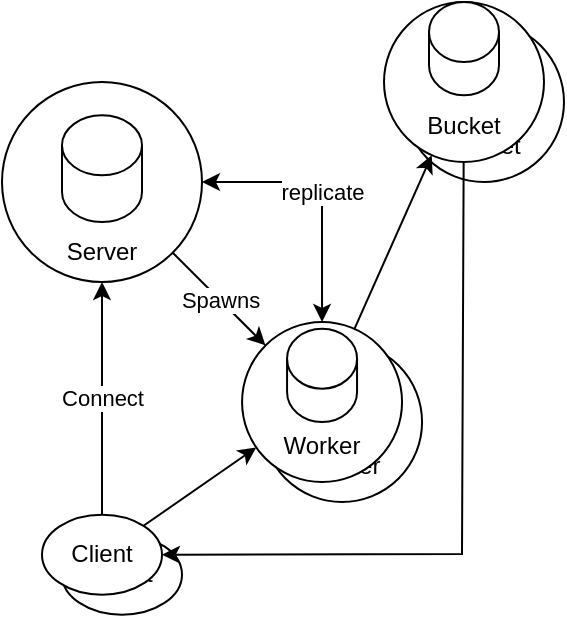 <mxfile version="26.1.3">
  <diagram name="Page-1" id="ZSVnLYaPisJ-L3LaeQyS">
    <mxGraphModel dx="1195" dy="677" grid="1" gridSize="10" guides="1" tooltips="1" connect="1" arrows="1" fold="1" page="1" pageScale="1" pageWidth="827" pageHeight="1169" math="0" shadow="0">
      <root>
        <mxCell id="0" />
        <mxCell id="1" parent="0" />
        <mxCell id="7P4M7pMutVrMYfom8Spt-69" value="&lt;div&gt;&lt;br&gt;&lt;/div&gt;&lt;div&gt;&lt;br&gt;&lt;/div&gt;&lt;div&gt;&lt;br&gt;&lt;/div&gt;&lt;div&gt;Bucket&lt;/div&gt;" style="ellipse;whiteSpace=wrap;html=1;aspect=fixed;" vertex="1" parent="1">
          <mxGeometry x="511" y="100.0" width="80" height="80" as="geometry" />
        </mxCell>
        <mxCell id="7P4M7pMutVrMYfom8Spt-63" value="Client" style="ellipse;whiteSpace=wrap;html=1;" vertex="1" parent="1">
          <mxGeometry x="340" y="356.33" width="60" height="40" as="geometry" />
        </mxCell>
        <mxCell id="7P4M7pMutVrMYfom8Spt-62" value="&lt;div&gt;&lt;br&gt;&lt;/div&gt;&lt;div&gt;&lt;br&gt;&lt;/div&gt;&lt;div&gt;&lt;br&gt;&lt;/div&gt;Worker" style="ellipse;whiteSpace=wrap;html=1;aspect=fixed;" vertex="1" parent="1">
          <mxGeometry x="440.03" y="260" width="80" height="80" as="geometry" />
        </mxCell>
        <mxCell id="7P4M7pMutVrMYfom8Spt-1" value="" style="ellipse;whiteSpace=wrap;html=1;aspect=fixed;" vertex="1" parent="1">
          <mxGeometry x="310" y="130" width="100" height="100" as="geometry" />
        </mxCell>
        <mxCell id="7P4M7pMutVrMYfom8Spt-2" value="" style="shape=cylinder3;whiteSpace=wrap;html=1;boundedLbl=1;backgroundOutline=1;size=15;" vertex="1" parent="1">
          <mxGeometry x="340" y="146.67" width="40" height="53.33" as="geometry" />
        </mxCell>
        <mxCell id="7P4M7pMutVrMYfom8Spt-4" value="Server" style="text;html=1;align=center;verticalAlign=middle;whiteSpace=wrap;rounded=0;" vertex="1" parent="1">
          <mxGeometry x="330" y="200" width="60" height="30" as="geometry" />
        </mxCell>
        <mxCell id="7P4M7pMutVrMYfom8Spt-34" value="Connect" style="endArrow=classic;startArrow=none;html=1;rounded=0;startFill=0;endFill=1;exitX=0.5;exitY=0;exitDx=0;exitDy=0;" edge="1" parent="1" source="7P4M7pMutVrMYfom8Spt-46" target="7P4M7pMutVrMYfom8Spt-1">
          <mxGeometry width="50" height="50" relative="1" as="geometry">
            <mxPoint x="360" y="270.0" as="sourcePoint" />
            <mxPoint x="325" y="280" as="targetPoint" />
          </mxGeometry>
        </mxCell>
        <mxCell id="7P4M7pMutVrMYfom8Spt-46" value="Client" style="ellipse;whiteSpace=wrap;html=1;" vertex="1" parent="1">
          <mxGeometry x="330" y="346.33" width="60" height="40" as="geometry" />
        </mxCell>
        <mxCell id="7P4M7pMutVrMYfom8Spt-49" value="" style="endArrow=classic;html=1;rounded=0;" edge="1" parent="1" source="7P4M7pMutVrMYfom8Spt-1" target="7P4M7pMutVrMYfom8Spt-53">
          <mxGeometry relative="1" as="geometry">
            <mxPoint x="150" y="180" as="sourcePoint" />
            <mxPoint x="250" y="180" as="targetPoint" />
          </mxGeometry>
        </mxCell>
        <mxCell id="7P4M7pMutVrMYfom8Spt-50" value="Spawns" style="edgeLabel;resizable=0;html=1;;align=center;verticalAlign=middle;" connectable="0" vertex="1" parent="7P4M7pMutVrMYfom8Spt-49">
          <mxGeometry relative="1" as="geometry" />
        </mxCell>
        <mxCell id="7P4M7pMutVrMYfom8Spt-53" value="&lt;div&gt;&lt;br&gt;&lt;/div&gt;&lt;div&gt;&lt;br&gt;&lt;/div&gt;&lt;div&gt;&lt;br&gt;&lt;/div&gt;Worker" style="ellipse;whiteSpace=wrap;html=1;aspect=fixed;" vertex="1" parent="1">
          <mxGeometry x="430.03" y="250" width="80" height="80" as="geometry" />
        </mxCell>
        <mxCell id="7P4M7pMutVrMYfom8Spt-54" value="" style="shape=cylinder3;whiteSpace=wrap;html=1;boundedLbl=1;backgroundOutline=1;size=15;" vertex="1" parent="1">
          <mxGeometry x="452.53" y="253.33" width="35" height="46.67" as="geometry" />
        </mxCell>
        <mxCell id="7P4M7pMutVrMYfom8Spt-56" value="" style="endArrow=classic;html=1;rounded=0;" edge="1" parent="1" source="7P4M7pMutVrMYfom8Spt-46" target="7P4M7pMutVrMYfom8Spt-53">
          <mxGeometry width="50" height="50" relative="1" as="geometry">
            <mxPoint x="130" y="370" as="sourcePoint" />
            <mxPoint x="180" y="320" as="targetPoint" />
          </mxGeometry>
        </mxCell>
        <mxCell id="7P4M7pMutVrMYfom8Spt-57" value="&lt;div&gt;&lt;br&gt;&lt;/div&gt;&lt;div&gt;&lt;br&gt;&lt;/div&gt;&lt;div&gt;&lt;br&gt;&lt;/div&gt;&lt;div&gt;Bucket&lt;/div&gt;" style="ellipse;whiteSpace=wrap;html=1;aspect=fixed;" vertex="1" parent="1">
          <mxGeometry x="501" y="90.0" width="80" height="80" as="geometry" />
        </mxCell>
        <mxCell id="7P4M7pMutVrMYfom8Spt-58" value="" style="shape=cylinder3;whiteSpace=wrap;html=1;boundedLbl=1;backgroundOutline=1;size=15;" vertex="1" parent="1">
          <mxGeometry x="523.5" y="90.0" width="35" height="46.67" as="geometry" />
        </mxCell>
        <mxCell id="7P4M7pMutVrMYfom8Spt-59" value="" style="endArrow=classic;html=1;rounded=0;" edge="1" parent="1" source="7P4M7pMutVrMYfom8Spt-53" target="7P4M7pMutVrMYfom8Spt-57">
          <mxGeometry width="50" height="50" relative="1" as="geometry">
            <mxPoint x="388" y="348" as="sourcePoint" />
            <mxPoint x="460" y="286" as="targetPoint" />
          </mxGeometry>
        </mxCell>
        <mxCell id="7P4M7pMutVrMYfom8Spt-60" value="" style="endArrow=classic;html=1;rounded=0;" edge="1" parent="1" source="7P4M7pMutVrMYfom8Spt-57" target="7P4M7pMutVrMYfom8Spt-46">
          <mxGeometry width="50" height="50" relative="1" as="geometry">
            <mxPoint x="388" y="361" as="sourcePoint" />
            <mxPoint x="460" y="299" as="targetPoint" />
            <Array as="points">
              <mxPoint x="540" y="366" />
            </Array>
          </mxGeometry>
        </mxCell>
        <mxCell id="7P4M7pMutVrMYfom8Spt-61" value="replicate" style="endArrow=classic;startArrow=classic;html=1;rounded=0;" edge="1" parent="1" source="7P4M7pMutVrMYfom8Spt-1" target="7P4M7pMutVrMYfom8Spt-53">
          <mxGeometry width="50" height="50" relative="1" as="geometry">
            <mxPoint x="470" y="170" as="sourcePoint" />
            <mxPoint x="540" y="180" as="targetPoint" />
            <Array as="points">
              <mxPoint x="470" y="180" />
            </Array>
          </mxGeometry>
        </mxCell>
      </root>
    </mxGraphModel>
  </diagram>
</mxfile>
